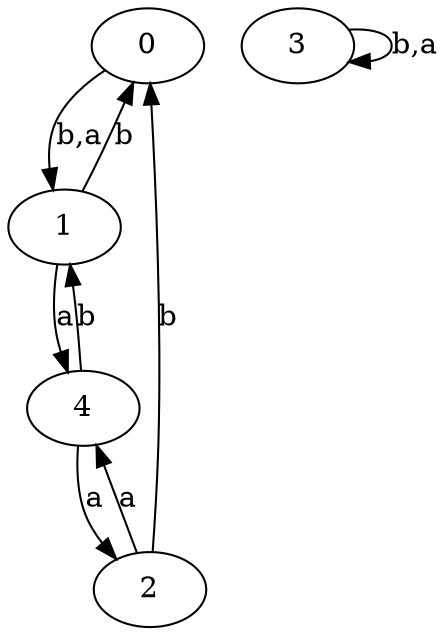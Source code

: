 digraph {
 ranksep=0.5;
 d2tdocpreamble = "\usetikzlibrary{automata}";
 d2tfigpreamble = "\tikzstyle{every state}= [ draw=blue!50,very thick,fill=blue!20]  \tikzstyle{auto}= [fill=white]";
 node [style="state"];
 edge [lblstyle="auto",topath="bend right", len=4  ]
  "0" [label="0",];
  "1" [label="1",];
  "2" [label="2",];
  "3" [label="3",style = "state, accepting"];
  "4" [label="4",style = "state, initial"];
  "0" -> "1" [label="b,a"];
  "1" -> "0" [label="b"];
  "1" -> "4" [label="a"];
  "2" -> "0" [label="b"];
  "2" -> "4" [label="a"];
  "3" -> "3" [label="b,a",topath="loop above"];
  "4" -> "1" [label="b"];
  "4" -> "2" [label="a"];
}
